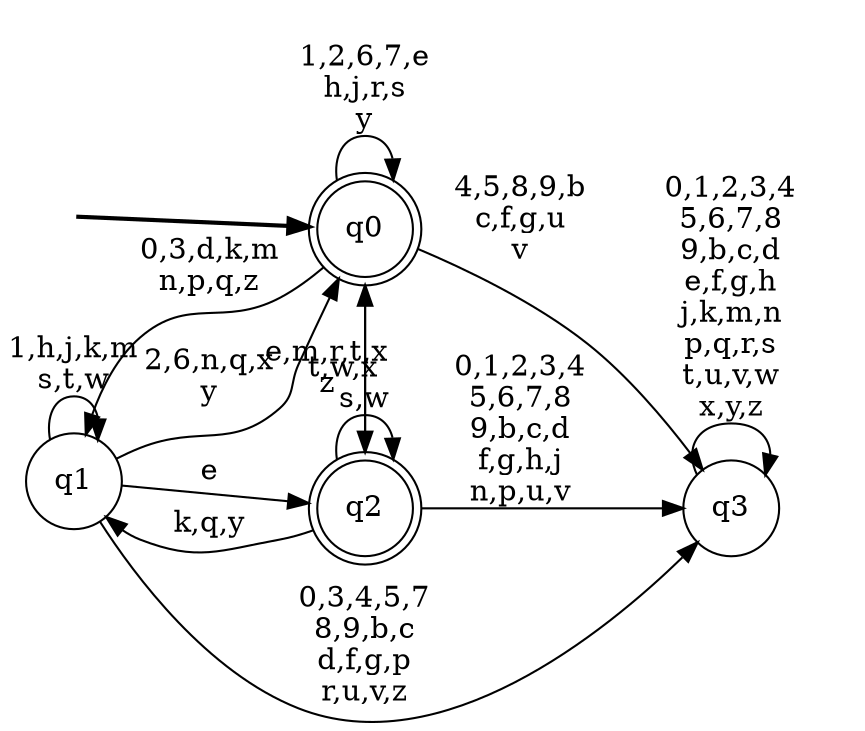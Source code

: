 digraph BlueStar {
__start0 [style = invis, shape = none, label = "", width = 0, height = 0];

rankdir=LR;
size="8,5";

s0 [style="rounded,filled", color="black", fillcolor="white" shape="doublecircle", label="q0"];
s1 [style="filled", color="black", fillcolor="white" shape="circle", label="q1"];
s2 [style="rounded,filled", color="black", fillcolor="white" shape="doublecircle", label="q2"];
s3 [style="filled", color="black", fillcolor="white" shape="circle", label="q3"];
subgraph cluster_main { 
	graph [pad=".75", ranksep="0.15", nodesep="0.15"];
	 style=invis; 
	__start0 -> s0 [penwidth=2];
}
s0 -> s0 [label="1,2,6,7,e\nh,j,r,s\ny"];
s0 -> s1 [label="0,3,d,k,m\nn,p,q,z"];
s0 -> s2 [label="t,w,x"];
s0 -> s3 [label="4,5,8,9,b\nc,f,g,u\nv"];
s1 -> s0 [label="2,6,n,q,x\ny"];
s1 -> s1 [label="1,h,j,k,m\ns,t,w"];
s1 -> s2 [label="e"];
s1 -> s3 [label="0,3,4,5,7\n8,9,b,c\nd,f,g,p\nr,u,v,z"];
s2 -> s0 [label="e,m,r,t,x\nz"];
s2 -> s1 [label="k,q,y"];
s2 -> s2 [label="s,w"];
s2 -> s3 [label="0,1,2,3,4\n5,6,7,8\n9,b,c,d\nf,g,h,j\nn,p,u,v"];
s3 -> s3 [label="0,1,2,3,4\n5,6,7,8\n9,b,c,d\ne,f,g,h\nj,k,m,n\np,q,r,s\nt,u,v,w\nx,y,z"];

}